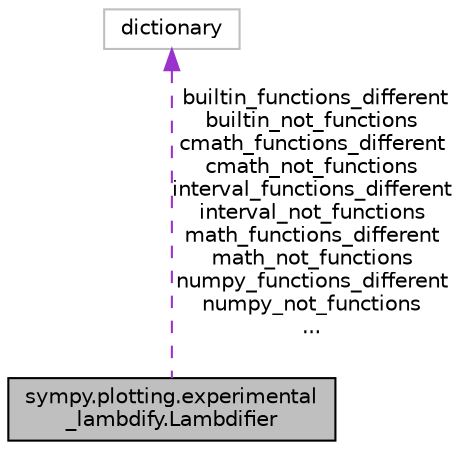 digraph "sympy.plotting.experimental_lambdify.Lambdifier"
{
 // LATEX_PDF_SIZE
  edge [fontname="Helvetica",fontsize="10",labelfontname="Helvetica",labelfontsize="10"];
  node [fontname="Helvetica",fontsize="10",shape=record];
  Node1 [label="sympy.plotting.experimental\l_lambdify.Lambdifier",height=0.2,width=0.4,color="black", fillcolor="grey75", style="filled", fontcolor="black",tooltip=" "];
  Node2 -> Node1 [dir="back",color="darkorchid3",fontsize="10",style="dashed",label=" builtin_functions_different\nbuiltin_not_functions\ncmath_functions_different\ncmath_not_functions\ninterval_functions_different\ninterval_not_functions\nmath_functions_different\nmath_not_functions\nnumpy_functions_different\nnumpy_not_functions\n..." ,fontname="Helvetica"];
  Node2 [label="dictionary",height=0.2,width=0.4,color="grey75", fillcolor="white", style="filled",tooltip=" "];
}
